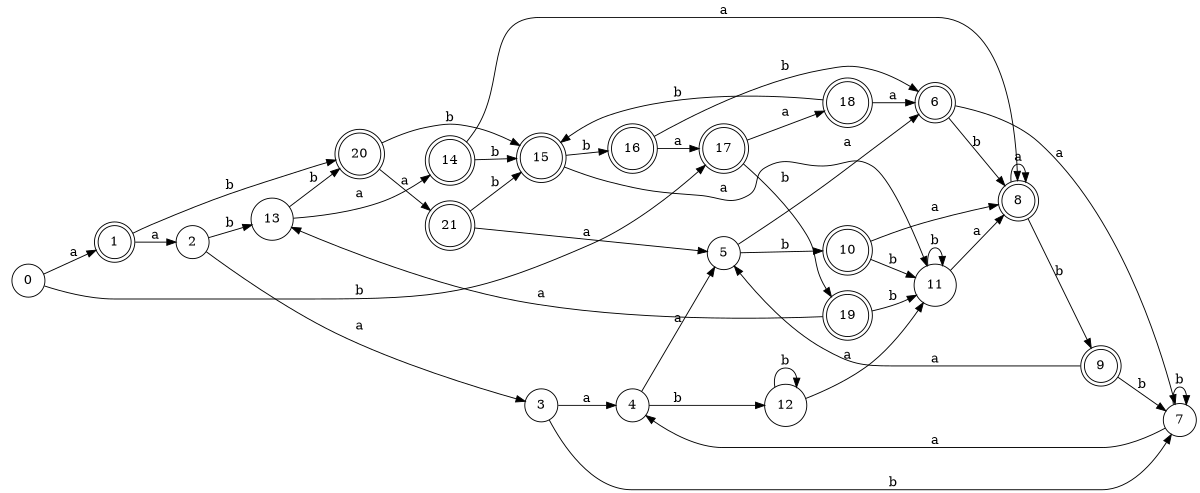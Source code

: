 digraph n18_8 {
__start0 [label="" shape="none"];

rankdir=LR;
size="8,5";

s0 [style="filled", color="black", fillcolor="white" shape="circle", label="0"];
s1 [style="rounded,filled", color="black", fillcolor="white" shape="doublecircle", label="1"];
s2 [style="filled", color="black", fillcolor="white" shape="circle", label="2"];
s3 [style="filled", color="black", fillcolor="white" shape="circle", label="3"];
s4 [style="filled", color="black", fillcolor="white" shape="circle", label="4"];
s5 [style="filled", color="black", fillcolor="white" shape="circle", label="5"];
s6 [style="rounded,filled", color="black", fillcolor="white" shape="doublecircle", label="6"];
s7 [style="filled", color="black", fillcolor="white" shape="circle", label="7"];
s8 [style="rounded,filled", color="black", fillcolor="white" shape="doublecircle", label="8"];
s9 [style="rounded,filled", color="black", fillcolor="white" shape="doublecircle", label="9"];
s10 [style="rounded,filled", color="black", fillcolor="white" shape="doublecircle", label="10"];
s11 [style="filled", color="black", fillcolor="white" shape="circle", label="11"];
s12 [style="filled", color="black", fillcolor="white" shape="circle", label="12"];
s13 [style="filled", color="black", fillcolor="white" shape="circle", label="13"];
s14 [style="rounded,filled", color="black", fillcolor="white" shape="doublecircle", label="14"];
s15 [style="rounded,filled", color="black", fillcolor="white" shape="doublecircle", label="15"];
s16 [style="rounded,filled", color="black", fillcolor="white" shape="doublecircle", label="16"];
s17 [style="rounded,filled", color="black", fillcolor="white" shape="doublecircle", label="17"];
s18 [style="rounded,filled", color="black", fillcolor="white" shape="doublecircle", label="18"];
s19 [style="rounded,filled", color="black", fillcolor="white" shape="doublecircle", label="19"];
s20 [style="rounded,filled", color="black", fillcolor="white" shape="doublecircle", label="20"];
s21 [style="rounded,filled", color="black", fillcolor="white" shape="doublecircle", label="21"];
s0 -> s1 [label="a"];
s0 -> s17 [label="b"];
s1 -> s2 [label="a"];
s1 -> s20 [label="b"];
s2 -> s3 [label="a"];
s2 -> s13 [label="b"];
s3 -> s4 [label="a"];
s3 -> s7 [label="b"];
s4 -> s5 [label="a"];
s4 -> s12 [label="b"];
s5 -> s6 [label="a"];
s5 -> s10 [label="b"];
s6 -> s7 [label="a"];
s6 -> s8 [label="b"];
s7 -> s4 [label="a"];
s7 -> s7 [label="b"];
s8 -> s8 [label="a"];
s8 -> s9 [label="b"];
s9 -> s5 [label="a"];
s9 -> s7 [label="b"];
s10 -> s8 [label="a"];
s10 -> s11 [label="b"];
s11 -> s8 [label="a"];
s11 -> s11 [label="b"];
s12 -> s11 [label="a"];
s12 -> s12 [label="b"];
s13 -> s14 [label="a"];
s13 -> s20 [label="b"];
s14 -> s8 [label="a"];
s14 -> s15 [label="b"];
s15 -> s11 [label="a"];
s15 -> s16 [label="b"];
s16 -> s17 [label="a"];
s16 -> s6 [label="b"];
s17 -> s18 [label="a"];
s17 -> s19 [label="b"];
s18 -> s6 [label="a"];
s18 -> s15 [label="b"];
s19 -> s13 [label="a"];
s19 -> s11 [label="b"];
s20 -> s21 [label="a"];
s20 -> s15 [label="b"];
s21 -> s5 [label="a"];
s21 -> s15 [label="b"];

}